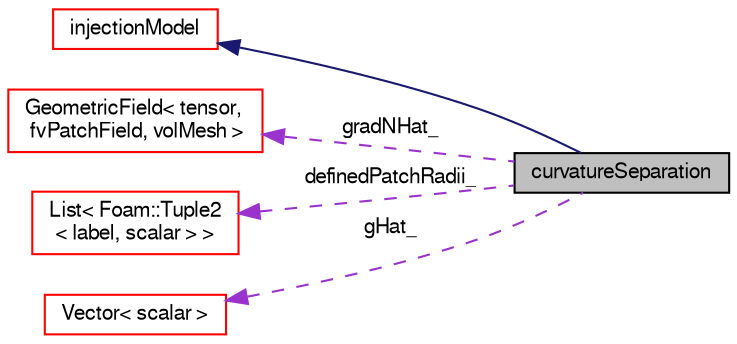 digraph "curvatureSeparation"
{
  bgcolor="transparent";
  edge [fontname="FreeSans",fontsize="10",labelfontname="FreeSans",labelfontsize="10"];
  node [fontname="FreeSans",fontsize="10",shape=record];
  rankdir="LR";
  Node4 [label="curvatureSeparation",height=0.2,width=0.4,color="black", fillcolor="grey75", style="filled", fontcolor="black"];
  Node5 -> Node4 [dir="back",color="midnightblue",fontsize="10",style="solid",fontname="FreeSans"];
  Node5 [label="injectionModel",height=0.2,width=0.4,color="red",URL="$a29102.html",tooltip="Base class for film injection models, handling mass transfer from the film. "];
  Node82 -> Node4 [dir="back",color="darkorchid3",fontsize="10",style="dashed",label=" gradNHat_" ,fontname="FreeSans"];
  Node82 [label="GeometricField\< tensor,\l fvPatchField, volMesh \>",height=0.2,width=0.4,color="red",URL="$a22434.html"];
  Node91 -> Node4 [dir="back",color="darkorchid3",fontsize="10",style="dashed",label=" definedPatchRadii_" ,fontname="FreeSans"];
  Node91 [label="List\< Foam::Tuple2\l\< label, scalar \> \>",height=0.2,width=0.4,color="red",URL="$a25694.html"];
  Node93 -> Node4 [dir="back",color="darkorchid3",fontsize="10",style="dashed",label=" gHat_" ,fontname="FreeSans"];
  Node93 [label="Vector\< scalar \>",height=0.2,width=0.4,color="red",URL="$a28442.html"];
}
